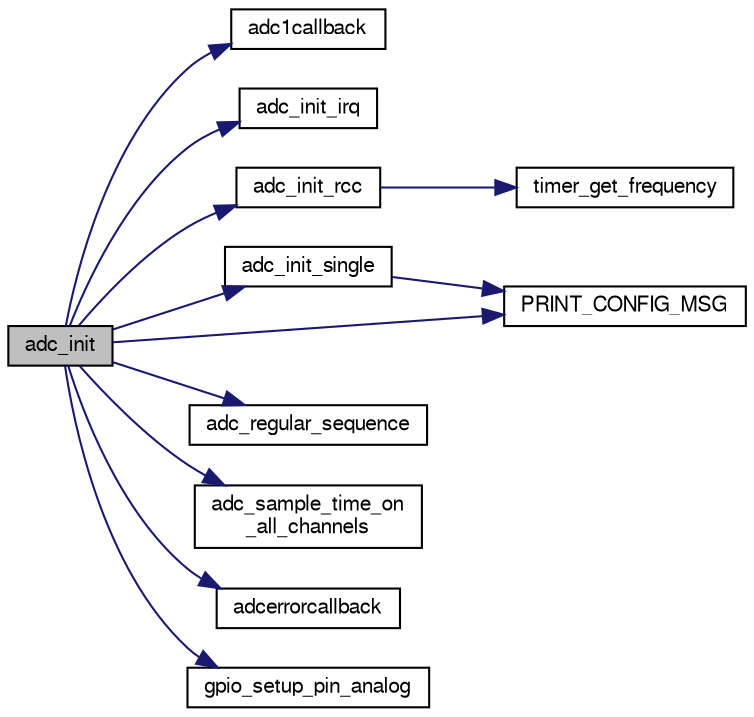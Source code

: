 digraph "adc_init"
{
  edge [fontname="FreeSans",fontsize="10",labelfontname="FreeSans",labelfontsize="10"];
  node [fontname="FreeSans",fontsize="10",shape=record];
  rankdir="LR";
  Node1 [label="adc_init",height=0.2,width=0.4,color="black", fillcolor="grey75", style="filled", fontcolor="black"];
  Node1 -> Node2 [color="midnightblue",fontsize="10",style="solid",fontname="FreeSans"];
  Node2 [label="adc1callback",height=0.2,width=0.4,color="black", fillcolor="white", style="filled",URL="$chibios_2mcu__periph_2adc__arch_8c.html#a26596acde147dd47078caaeefd0b502d",tooltip="Adc1 callback. "];
  Node1 -> Node3 [color="midnightblue",fontsize="10",style="solid",fontname="FreeSans"];
  Node3 [label="adc_init_irq",height=0.2,width=0.4,color="black", fillcolor="white", style="filled",URL="$stm32_2mcu__periph_2adc__arch_8c.html#a316b59457ea0e415ac46c1c897849a7f",tooltip="Configure and enable ADC interrupt. "];
  Node1 -> Node4 [color="midnightblue",fontsize="10",style="solid",fontname="FreeSans"];
  Node4 [label="adc_init_rcc",height=0.2,width=0.4,color="black", fillcolor="white", style="filled",URL="$stm32_2mcu__periph_2adc__arch_8c.html#a918bbd68206b96e41cfc53f82e0302c6",tooltip="Configure and enable RCC for peripherals (ADC1, ADC2, Timer) "];
  Node4 -> Node5 [color="midnightblue",fontsize="10",style="solid",fontname="FreeSans"];
  Node5 [label="timer_get_frequency",height=0.2,width=0.4,color="black", fillcolor="white", style="filled",URL="$stm32_2mcu__arch_8c.html#ad5d712b19fd6e3df08c60d4db733a22c",tooltip="Get Timer clock frequency (before prescaling) Only valid if using the internal clock for the timer..."];
  Node1 -> Node6 [color="midnightblue",fontsize="10",style="solid",fontname="FreeSans"];
  Node6 [label="adc_init_single",height=0.2,width=0.4,color="black", fillcolor="white", style="filled",URL="$stm32_2mcu__periph_2adc__arch_8c.html#af155701fd8bbfe59180a00810911d34e"];
  Node6 -> Node7 [color="midnightblue",fontsize="10",style="solid",fontname="FreeSans"];
  Node7 [label="PRINT_CONFIG_MSG",height=0.2,width=0.4,color="black", fillcolor="white", style="filled",URL="$ins__vectornav_8c.html#aa01d3425df2eb0f33ced38c9d8fa8f05"];
  Node1 -> Node8 [color="midnightblue",fontsize="10",style="solid",fontname="FreeSans"];
  Node8 [label="adc_regular_sequence",height=0.2,width=0.4,color="black", fillcolor="white", style="filled",URL="$chibios_2mcu__periph_2adc__arch_8c.html#ab20565c2f3d25af97a62849647c4cd71"];
  Node1 -> Node9 [color="midnightblue",fontsize="10",style="solid",fontname="FreeSans"];
  Node9 [label="adc_sample_time_on\l_all_channels",height=0.2,width=0.4,color="black", fillcolor="white", style="filled",URL="$chibios_2mcu__periph_2adc__arch_8c.html#aa4fef74b6c7509b76877e940657b2603"];
  Node1 -> Node10 [color="midnightblue",fontsize="10",style="solid",fontname="FreeSans"];
  Node10 [label="adcerrorcallback",height=0.2,width=0.4,color="black", fillcolor="white", style="filled",URL="$chibios_2mcu__periph_2adc__arch_8c.html#ab33213b168f1b881ddc092b70d45e130",tooltip="Adc error callback. "];
  Node1 -> Node11 [color="midnightblue",fontsize="10",style="solid",fontname="FreeSans"];
  Node11 [label="gpio_setup_pin_analog",height=0.2,width=0.4,color="black", fillcolor="white", style="filled",URL="$chibios_2mcu__periph_2gpio__arch_8c.html#ae9cae0077ed50d293b5288fe4c15bbb6",tooltip="Setup a gpio for analog use. "];
  Node1 -> Node7 [color="midnightblue",fontsize="10",style="solid",fontname="FreeSans"];
}
